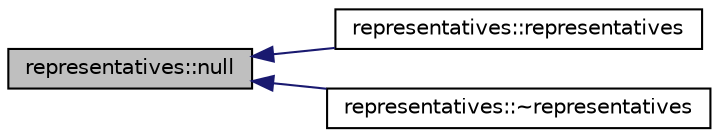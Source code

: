 digraph "representatives::null"
{
  edge [fontname="Helvetica",fontsize="10",labelfontname="Helvetica",labelfontsize="10"];
  node [fontname="Helvetica",fontsize="10",shape=record];
  rankdir="LR";
  Node60 [label="representatives::null",height=0.2,width=0.4,color="black", fillcolor="grey75", style="filled", fontcolor="black"];
  Node60 -> Node61 [dir="back",color="midnightblue",fontsize="10",style="solid",fontname="Helvetica"];
  Node61 [label="representatives::representatives",height=0.2,width=0.4,color="black", fillcolor="white", style="filled",URL="$da/dc1/classrepresentatives.html#a1048087011f3c333bee9e6b263ee5032"];
  Node60 -> Node62 [dir="back",color="midnightblue",fontsize="10",style="solid",fontname="Helvetica"];
  Node62 [label="representatives::~representatives",height=0.2,width=0.4,color="black", fillcolor="white", style="filled",URL="$da/dc1/classrepresentatives.html#a982ee727309ddc7b76dd09a804ff4da3"];
}
